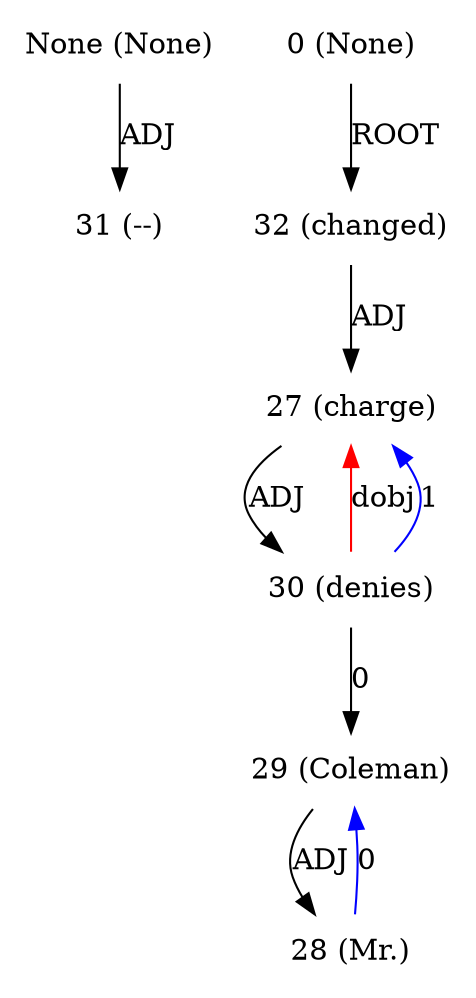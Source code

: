 digraph G{
edge [dir=forward]
node [shape=plaintext]

None [label="None (None)"]
None -> 31 [label="ADJ"]
0 [label="0 (None)"]
0 -> 32 [label="ROOT"]
27 [label="27 (charge)"]
27 -> 30 [label="ADJ"]
30 -> 27 [label="dobj", color="red"]
28 [label="28 (Mr.)"]
28 -> 29 [label="0", color="blue"]
29 [label="29 (Coleman)"]
29 -> 28 [label="ADJ"]
30 [label="30 (denies)"]
30 -> 27 [label="1", color="blue"]
30 -> 29 [label="0"]
31 [label="31 (--)"]
32 [label="32 (changed)"]
32 -> 27 [label="ADJ"]
}
